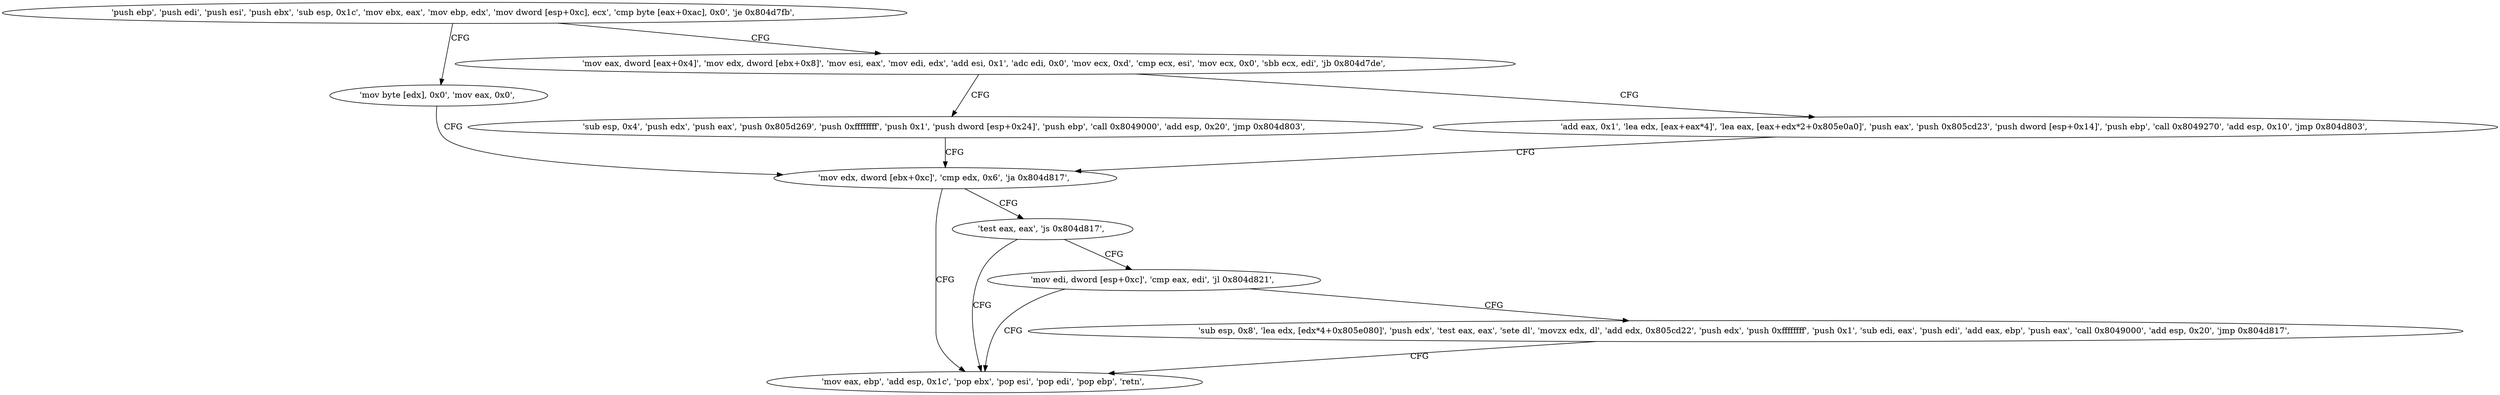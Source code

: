 digraph "func" {
"134535044" [label = "'push ebp', 'push edi', 'push esi', 'push ebx', 'sub esp, 0x1c', 'mov ebx, eax', 'mov ebp, edx', 'mov dword [esp+0xc], ecx', 'cmp byte [eax+0xac], 0x0', 'je 0x804d7fb', " ]
"134535163" [label = "'mov byte [edx], 0x0', 'mov eax, 0x0', " ]
"134535068" [label = "'mov eax, dword [eax+0x4]', 'mov edx, dword [ebx+0x8]', 'mov esi, eax', 'mov edi, edx', 'add esi, 0x1', 'adc edi, 0x0', 'mov ecx, 0xd', 'cmp ecx, esi', 'mov ecx, 0x0', 'sbb ecx, edi', 'jb 0x804d7de', " ]
"134535171" [label = "'mov edx, dword [ebx+0xc]', 'cmp edx, 0x6', 'ja 0x804d817', " ]
"134535134" [label = "'sub esp, 0x4', 'push edx', 'push eax', 'push 0x805d269', 'push 0xffffffff', 'push 0x1', 'push dword [esp+0x24]', 'push ebp', 'call 0x8049000', 'add esp, 0x20', 'jmp 0x804d803', " ]
"134535100" [label = "'add eax, 0x1', 'lea edx, [eax+eax*4]', 'lea eax, [eax+edx*2+0x805e0a0]', 'push eax', 'push 0x805cd23', 'push dword [esp+0x14]', 'push ebp', 'call 0x8049270', 'add esp, 0x10', 'jmp 0x804d803', " ]
"134535191" [label = "'mov eax, ebp', 'add esp, 0x1c', 'pop ebx', 'pop esi', 'pop edi', 'pop ebp', 'retn', " ]
"134535179" [label = "'test eax, eax', 'js 0x804d817', " ]
"134535183" [label = "'mov edi, dword [esp+0xc]', 'cmp eax, edi', 'jl 0x804d821', " ]
"134535201" [label = "'sub esp, 0x8', 'lea edx, [edx*4+0x805e080]', 'push edx', 'test eax, eax', 'sete dl', 'movzx edx, dl', 'add edx, 0x805cd22', 'push edx', 'push 0xffffffff', 'push 0x1', 'sub edi, eax', 'push edi', 'add eax, ebp', 'push eax', 'call 0x8049000', 'add esp, 0x20', 'jmp 0x804d817', " ]
"134535044" -> "134535163" [ label = "CFG" ]
"134535044" -> "134535068" [ label = "CFG" ]
"134535163" -> "134535171" [ label = "CFG" ]
"134535068" -> "134535134" [ label = "CFG" ]
"134535068" -> "134535100" [ label = "CFG" ]
"134535171" -> "134535191" [ label = "CFG" ]
"134535171" -> "134535179" [ label = "CFG" ]
"134535134" -> "134535171" [ label = "CFG" ]
"134535100" -> "134535171" [ label = "CFG" ]
"134535179" -> "134535191" [ label = "CFG" ]
"134535179" -> "134535183" [ label = "CFG" ]
"134535183" -> "134535201" [ label = "CFG" ]
"134535183" -> "134535191" [ label = "CFG" ]
"134535201" -> "134535191" [ label = "CFG" ]
}
